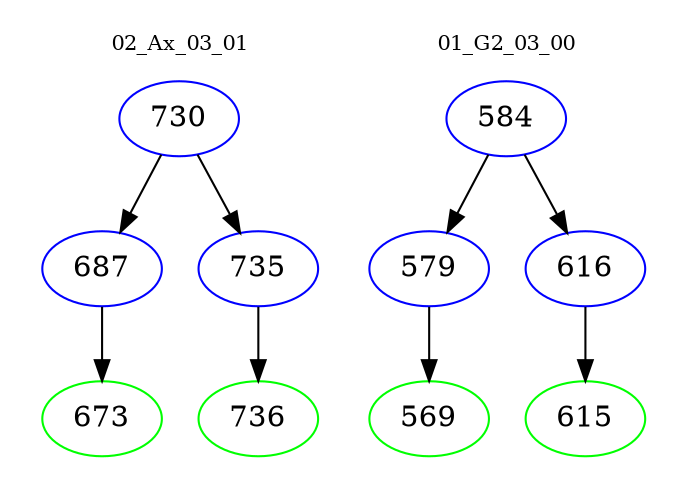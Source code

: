 digraph{
subgraph cluster_0 {
color = white
label = "02_Ax_03_01";
fontsize=10;
T0_730 [label="730", color="blue"]
T0_730 -> T0_687 [color="black"]
T0_687 [label="687", color="blue"]
T0_687 -> T0_673 [color="black"]
T0_673 [label="673", color="green"]
T0_730 -> T0_735 [color="black"]
T0_735 [label="735", color="blue"]
T0_735 -> T0_736 [color="black"]
T0_736 [label="736", color="green"]
}
subgraph cluster_1 {
color = white
label = "01_G2_03_00";
fontsize=10;
T1_584 [label="584", color="blue"]
T1_584 -> T1_579 [color="black"]
T1_579 [label="579", color="blue"]
T1_579 -> T1_569 [color="black"]
T1_569 [label="569", color="green"]
T1_584 -> T1_616 [color="black"]
T1_616 [label="616", color="blue"]
T1_616 -> T1_615 [color="black"]
T1_615 [label="615", color="green"]
}
}
